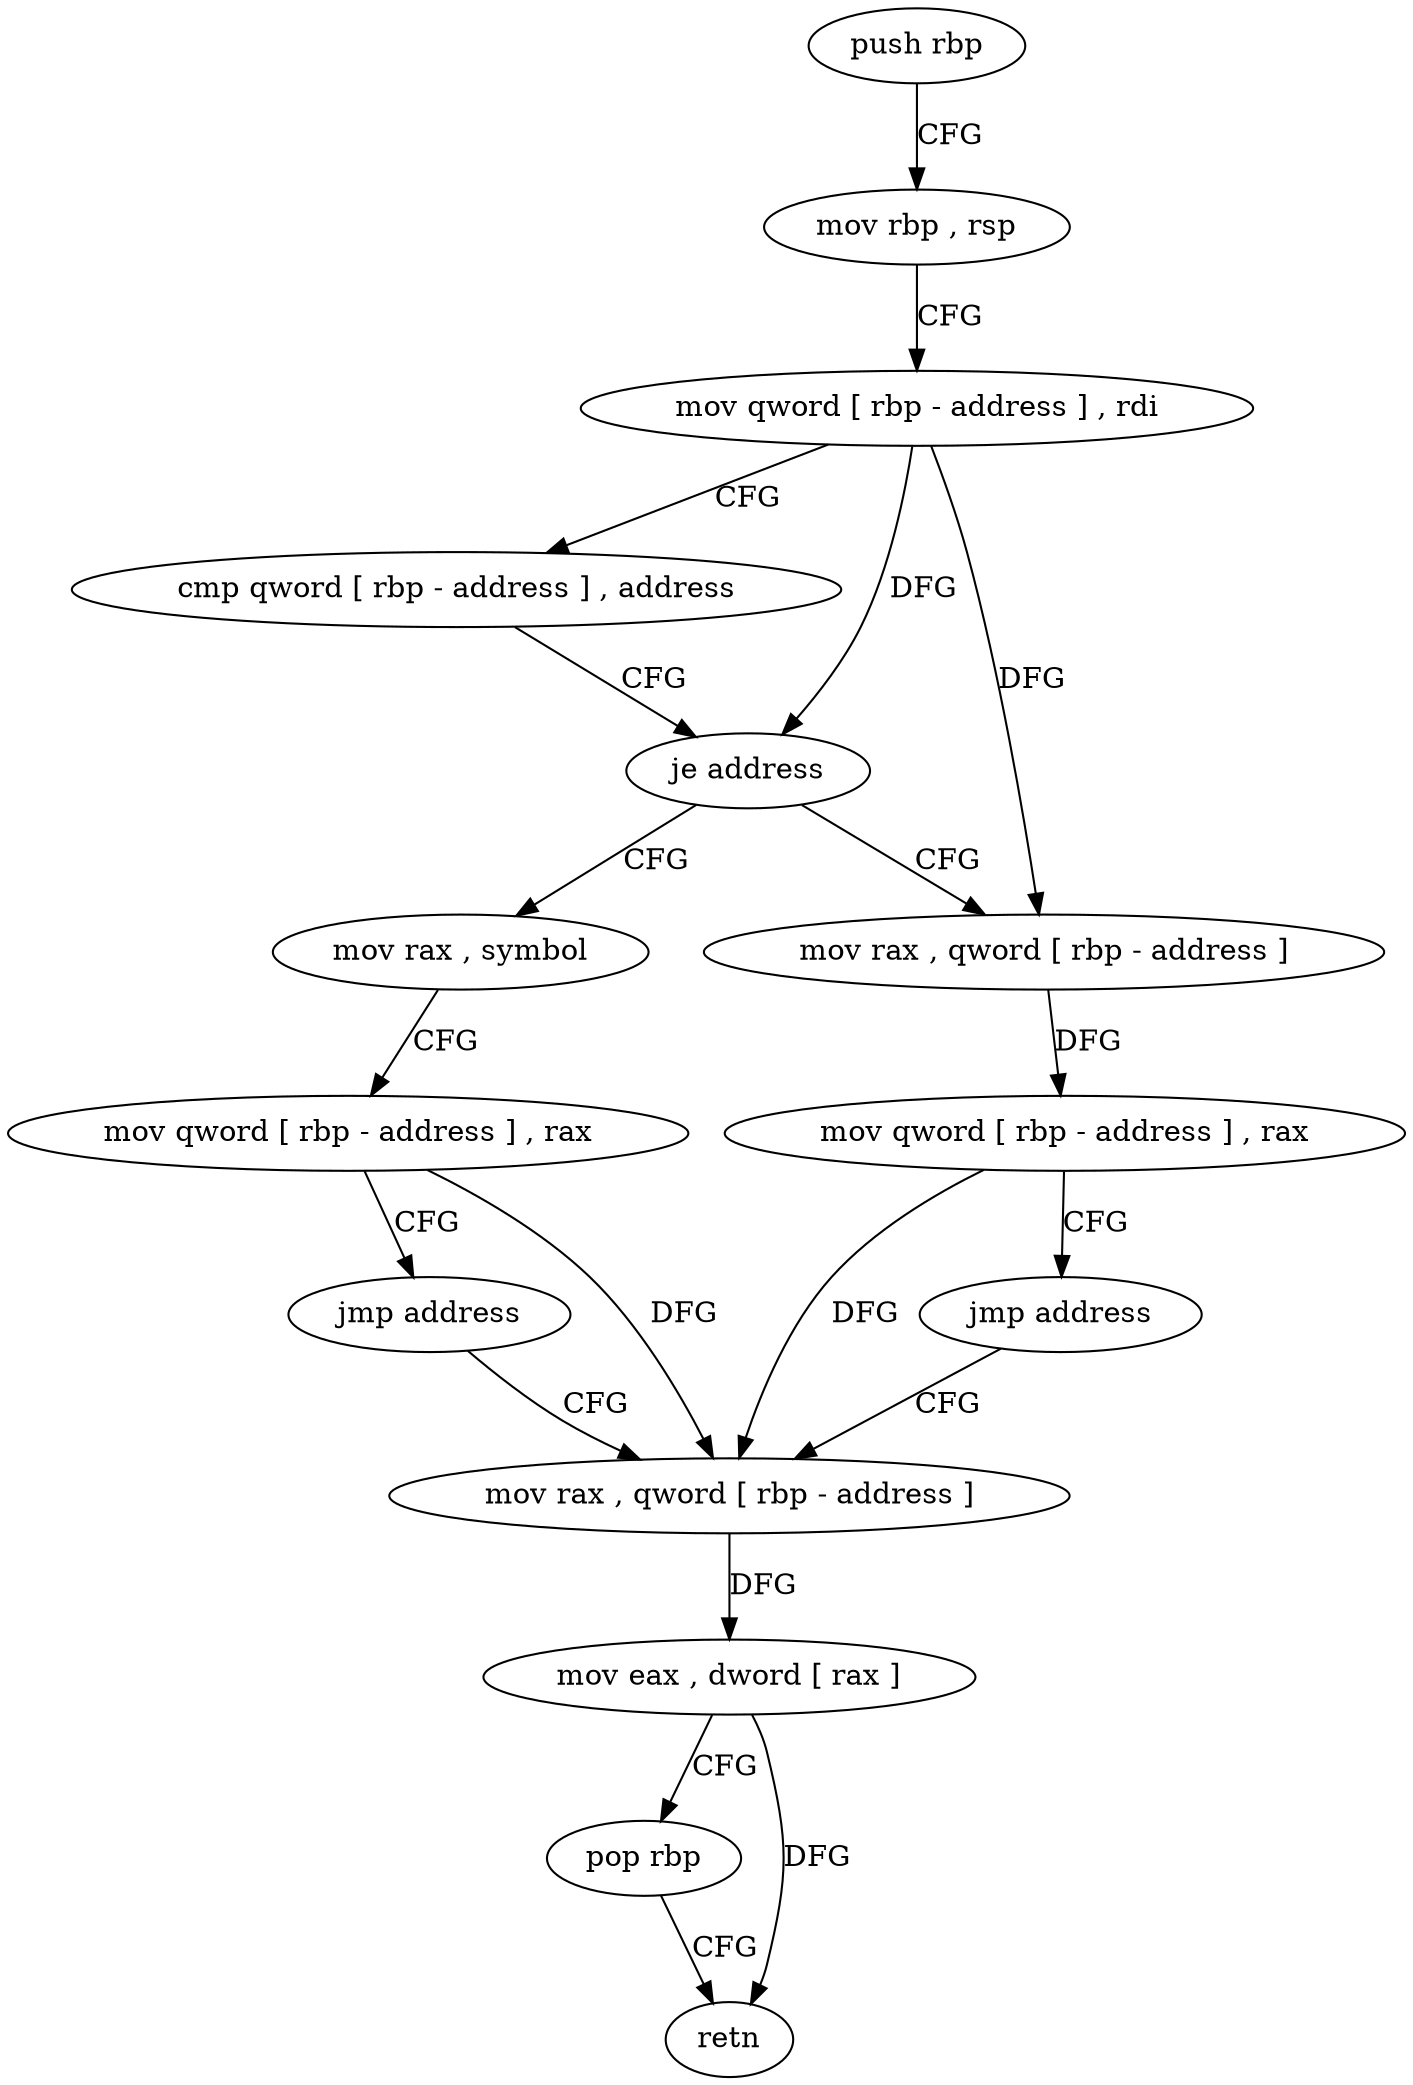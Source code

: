 digraph "func" {
"4211152" [label = "push rbp" ]
"4211153" [label = "mov rbp , rsp" ]
"4211156" [label = "mov qword [ rbp - address ] , rdi" ]
"4211160" [label = "cmp qword [ rbp - address ] , address" ]
"4211165" [label = "je address" ]
"4211184" [label = "mov rax , symbol" ]
"4211171" [label = "mov rax , qword [ rbp - address ]" ]
"4211194" [label = "mov qword [ rbp - address ] , rax" ]
"4211198" [label = "jmp address" ]
"4211203" [label = "mov rax , qword [ rbp - address ]" ]
"4211175" [label = "mov qword [ rbp - address ] , rax" ]
"4211179" [label = "jmp address" ]
"4211207" [label = "mov eax , dword [ rax ]" ]
"4211209" [label = "pop rbp" ]
"4211210" [label = "retn" ]
"4211152" -> "4211153" [ label = "CFG" ]
"4211153" -> "4211156" [ label = "CFG" ]
"4211156" -> "4211160" [ label = "CFG" ]
"4211156" -> "4211165" [ label = "DFG" ]
"4211156" -> "4211171" [ label = "DFG" ]
"4211160" -> "4211165" [ label = "CFG" ]
"4211165" -> "4211184" [ label = "CFG" ]
"4211165" -> "4211171" [ label = "CFG" ]
"4211184" -> "4211194" [ label = "CFG" ]
"4211171" -> "4211175" [ label = "DFG" ]
"4211194" -> "4211198" [ label = "CFG" ]
"4211194" -> "4211203" [ label = "DFG" ]
"4211198" -> "4211203" [ label = "CFG" ]
"4211203" -> "4211207" [ label = "DFG" ]
"4211175" -> "4211179" [ label = "CFG" ]
"4211175" -> "4211203" [ label = "DFG" ]
"4211179" -> "4211203" [ label = "CFG" ]
"4211207" -> "4211209" [ label = "CFG" ]
"4211207" -> "4211210" [ label = "DFG" ]
"4211209" -> "4211210" [ label = "CFG" ]
}
